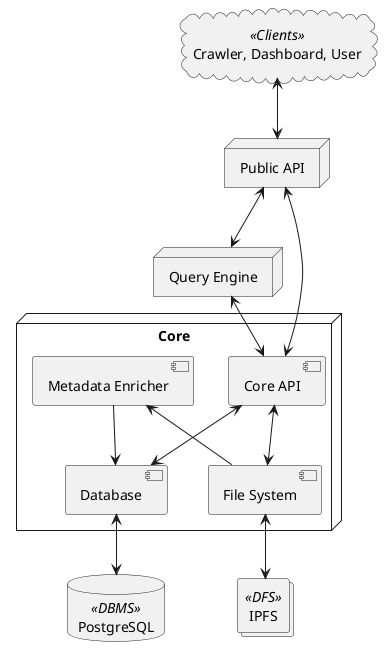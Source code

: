 @startuml
node Core {
    component Database as meta
    component "File System" as files
    component "Core API" as http
    component "Metadata Enricher" as enrich
}

collections IPFS <<DFS>>
files <--> IPFS

database PostgreSQL <<DBMS>>
meta <--> PostgreSQL

http <--> files
http <--> meta
enrich <-- files
enrich --> meta

node "Query Engine" as query
query <--> http

node "Public API" as api
api <--> query
api <--> http

cloud "Crawler, Dashboard, User" as client <<Clients>>
client <--> api
@enduml
